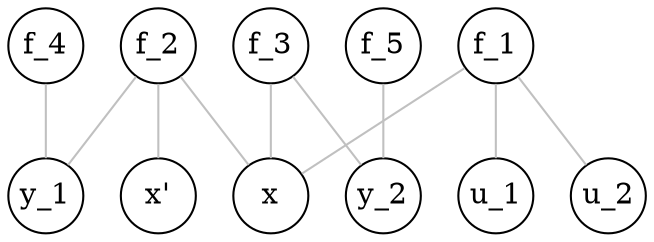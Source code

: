 graph UncontrollableFull{
node[shape=circle,fixedsize=1]
edge[color="gray"]
	f_1--x   f_1--u_1 f_1--u_2
	f_2--x   f_2--"x'" f_2--y_1
	f_3--x   f_3--y_2
	f_4--y_1
	f_5--y_2
edge[color="black", style="setlinewidth(4)"]
}
